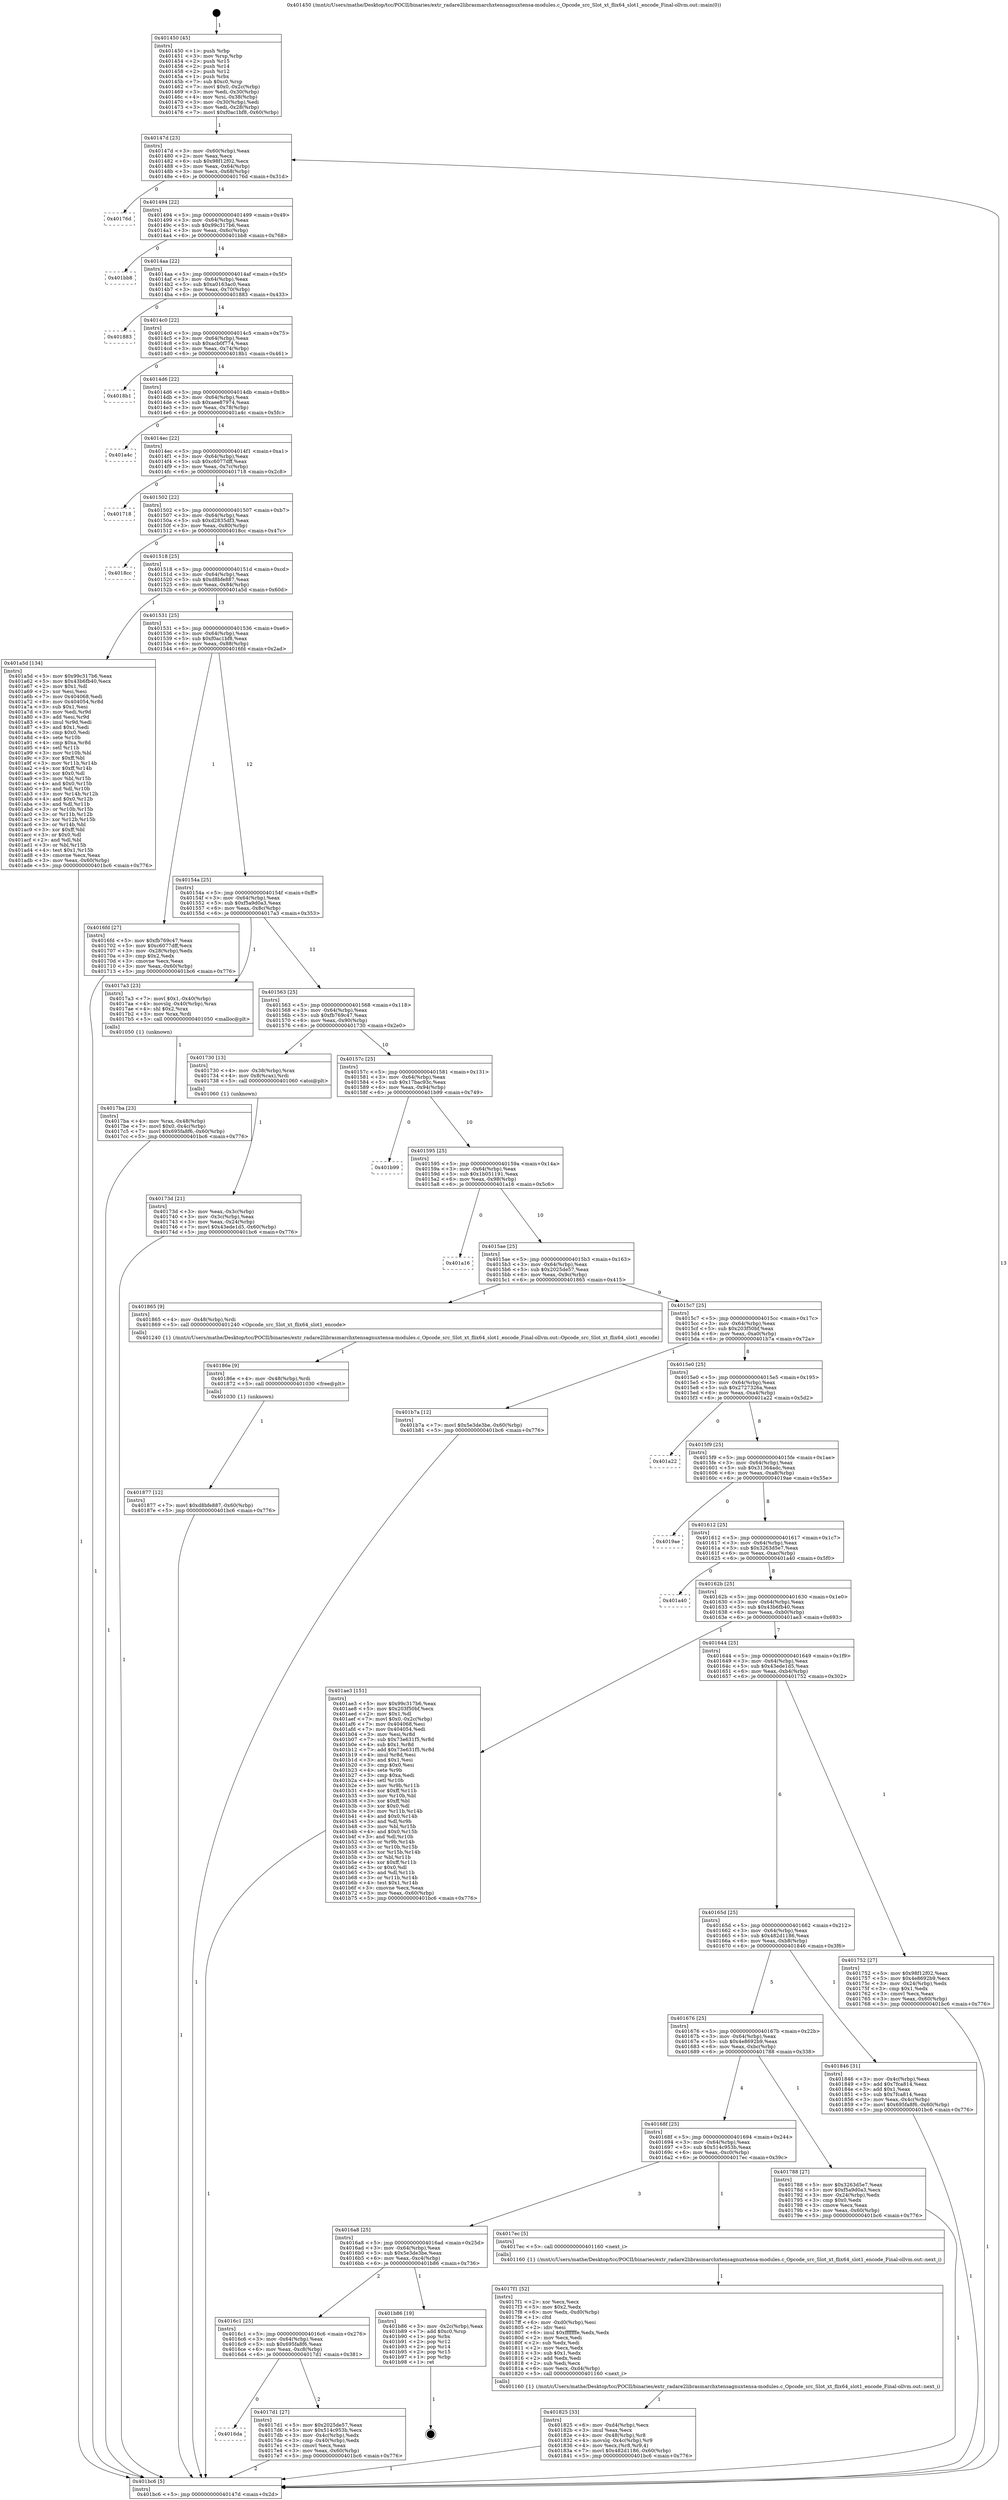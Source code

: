 digraph "0x401450" {
  label = "0x401450 (/mnt/c/Users/mathe/Desktop/tcc/POCII/binaries/extr_radare2librasmarchxtensagnuxtensa-modules.c_Opcode_src_Slot_xt_flix64_slot1_encode_Final-ollvm.out::main(0))"
  labelloc = "t"
  node[shape=record]

  Entry [label="",width=0.3,height=0.3,shape=circle,fillcolor=black,style=filled]
  "0x40147d" [label="{
     0x40147d [23]\l
     | [instrs]\l
     &nbsp;&nbsp;0x40147d \<+3\>: mov -0x60(%rbp),%eax\l
     &nbsp;&nbsp;0x401480 \<+2\>: mov %eax,%ecx\l
     &nbsp;&nbsp;0x401482 \<+6\>: sub $0x98f12f02,%ecx\l
     &nbsp;&nbsp;0x401488 \<+3\>: mov %eax,-0x64(%rbp)\l
     &nbsp;&nbsp;0x40148b \<+3\>: mov %ecx,-0x68(%rbp)\l
     &nbsp;&nbsp;0x40148e \<+6\>: je 000000000040176d \<main+0x31d\>\l
  }"]
  "0x40176d" [label="{
     0x40176d\l
  }", style=dashed]
  "0x401494" [label="{
     0x401494 [22]\l
     | [instrs]\l
     &nbsp;&nbsp;0x401494 \<+5\>: jmp 0000000000401499 \<main+0x49\>\l
     &nbsp;&nbsp;0x401499 \<+3\>: mov -0x64(%rbp),%eax\l
     &nbsp;&nbsp;0x40149c \<+5\>: sub $0x99c317b6,%eax\l
     &nbsp;&nbsp;0x4014a1 \<+3\>: mov %eax,-0x6c(%rbp)\l
     &nbsp;&nbsp;0x4014a4 \<+6\>: je 0000000000401bb8 \<main+0x768\>\l
  }"]
  Exit [label="",width=0.3,height=0.3,shape=circle,fillcolor=black,style=filled,peripheries=2]
  "0x401bb8" [label="{
     0x401bb8\l
  }", style=dashed]
  "0x4014aa" [label="{
     0x4014aa [22]\l
     | [instrs]\l
     &nbsp;&nbsp;0x4014aa \<+5\>: jmp 00000000004014af \<main+0x5f\>\l
     &nbsp;&nbsp;0x4014af \<+3\>: mov -0x64(%rbp),%eax\l
     &nbsp;&nbsp;0x4014b2 \<+5\>: sub $0xa0163ac0,%eax\l
     &nbsp;&nbsp;0x4014b7 \<+3\>: mov %eax,-0x70(%rbp)\l
     &nbsp;&nbsp;0x4014ba \<+6\>: je 0000000000401883 \<main+0x433\>\l
  }"]
  "0x401877" [label="{
     0x401877 [12]\l
     | [instrs]\l
     &nbsp;&nbsp;0x401877 \<+7\>: movl $0xd8bfe887,-0x60(%rbp)\l
     &nbsp;&nbsp;0x40187e \<+5\>: jmp 0000000000401bc6 \<main+0x776\>\l
  }"]
  "0x401883" [label="{
     0x401883\l
  }", style=dashed]
  "0x4014c0" [label="{
     0x4014c0 [22]\l
     | [instrs]\l
     &nbsp;&nbsp;0x4014c0 \<+5\>: jmp 00000000004014c5 \<main+0x75\>\l
     &nbsp;&nbsp;0x4014c5 \<+3\>: mov -0x64(%rbp),%eax\l
     &nbsp;&nbsp;0x4014c8 \<+5\>: sub $0xacb0f774,%eax\l
     &nbsp;&nbsp;0x4014cd \<+3\>: mov %eax,-0x74(%rbp)\l
     &nbsp;&nbsp;0x4014d0 \<+6\>: je 00000000004018b1 \<main+0x461\>\l
  }"]
  "0x40186e" [label="{
     0x40186e [9]\l
     | [instrs]\l
     &nbsp;&nbsp;0x40186e \<+4\>: mov -0x48(%rbp),%rdi\l
     &nbsp;&nbsp;0x401872 \<+5\>: call 0000000000401030 \<free@plt\>\l
     | [calls]\l
     &nbsp;&nbsp;0x401030 \{1\} (unknown)\l
  }"]
  "0x4018b1" [label="{
     0x4018b1\l
  }", style=dashed]
  "0x4014d6" [label="{
     0x4014d6 [22]\l
     | [instrs]\l
     &nbsp;&nbsp;0x4014d6 \<+5\>: jmp 00000000004014db \<main+0x8b\>\l
     &nbsp;&nbsp;0x4014db \<+3\>: mov -0x64(%rbp),%eax\l
     &nbsp;&nbsp;0x4014de \<+5\>: sub $0xaee87974,%eax\l
     &nbsp;&nbsp;0x4014e3 \<+3\>: mov %eax,-0x78(%rbp)\l
     &nbsp;&nbsp;0x4014e6 \<+6\>: je 0000000000401a4c \<main+0x5fc\>\l
  }"]
  "0x401825" [label="{
     0x401825 [33]\l
     | [instrs]\l
     &nbsp;&nbsp;0x401825 \<+6\>: mov -0xd4(%rbp),%ecx\l
     &nbsp;&nbsp;0x40182b \<+3\>: imul %eax,%ecx\l
     &nbsp;&nbsp;0x40182e \<+4\>: mov -0x48(%rbp),%r8\l
     &nbsp;&nbsp;0x401832 \<+4\>: movslq -0x4c(%rbp),%r9\l
     &nbsp;&nbsp;0x401836 \<+4\>: mov %ecx,(%r8,%r9,4)\l
     &nbsp;&nbsp;0x40183a \<+7\>: movl $0x482d1186,-0x60(%rbp)\l
     &nbsp;&nbsp;0x401841 \<+5\>: jmp 0000000000401bc6 \<main+0x776\>\l
  }"]
  "0x401a4c" [label="{
     0x401a4c\l
  }", style=dashed]
  "0x4014ec" [label="{
     0x4014ec [22]\l
     | [instrs]\l
     &nbsp;&nbsp;0x4014ec \<+5\>: jmp 00000000004014f1 \<main+0xa1\>\l
     &nbsp;&nbsp;0x4014f1 \<+3\>: mov -0x64(%rbp),%eax\l
     &nbsp;&nbsp;0x4014f4 \<+5\>: sub $0xc6077dff,%eax\l
     &nbsp;&nbsp;0x4014f9 \<+3\>: mov %eax,-0x7c(%rbp)\l
     &nbsp;&nbsp;0x4014fc \<+6\>: je 0000000000401718 \<main+0x2c8\>\l
  }"]
  "0x4017f1" [label="{
     0x4017f1 [52]\l
     | [instrs]\l
     &nbsp;&nbsp;0x4017f1 \<+2\>: xor %ecx,%ecx\l
     &nbsp;&nbsp;0x4017f3 \<+5\>: mov $0x2,%edx\l
     &nbsp;&nbsp;0x4017f8 \<+6\>: mov %edx,-0xd0(%rbp)\l
     &nbsp;&nbsp;0x4017fe \<+1\>: cltd\l
     &nbsp;&nbsp;0x4017ff \<+6\>: mov -0xd0(%rbp),%esi\l
     &nbsp;&nbsp;0x401805 \<+2\>: idiv %esi\l
     &nbsp;&nbsp;0x401807 \<+6\>: imul $0xfffffffe,%edx,%edx\l
     &nbsp;&nbsp;0x40180d \<+2\>: mov %ecx,%edi\l
     &nbsp;&nbsp;0x40180f \<+2\>: sub %edx,%edi\l
     &nbsp;&nbsp;0x401811 \<+2\>: mov %ecx,%edx\l
     &nbsp;&nbsp;0x401813 \<+3\>: sub $0x1,%edx\l
     &nbsp;&nbsp;0x401816 \<+2\>: add %edx,%edi\l
     &nbsp;&nbsp;0x401818 \<+2\>: sub %edi,%ecx\l
     &nbsp;&nbsp;0x40181a \<+6\>: mov %ecx,-0xd4(%rbp)\l
     &nbsp;&nbsp;0x401820 \<+5\>: call 0000000000401160 \<next_i\>\l
     | [calls]\l
     &nbsp;&nbsp;0x401160 \{1\} (/mnt/c/Users/mathe/Desktop/tcc/POCII/binaries/extr_radare2librasmarchxtensagnuxtensa-modules.c_Opcode_src_Slot_xt_flix64_slot1_encode_Final-ollvm.out::next_i)\l
  }"]
  "0x401718" [label="{
     0x401718\l
  }", style=dashed]
  "0x401502" [label="{
     0x401502 [22]\l
     | [instrs]\l
     &nbsp;&nbsp;0x401502 \<+5\>: jmp 0000000000401507 \<main+0xb7\>\l
     &nbsp;&nbsp;0x401507 \<+3\>: mov -0x64(%rbp),%eax\l
     &nbsp;&nbsp;0x40150a \<+5\>: sub $0xd2835df3,%eax\l
     &nbsp;&nbsp;0x40150f \<+3\>: mov %eax,-0x80(%rbp)\l
     &nbsp;&nbsp;0x401512 \<+6\>: je 00000000004018cc \<main+0x47c\>\l
  }"]
  "0x4016da" [label="{
     0x4016da\l
  }", style=dashed]
  "0x4018cc" [label="{
     0x4018cc\l
  }", style=dashed]
  "0x401518" [label="{
     0x401518 [25]\l
     | [instrs]\l
     &nbsp;&nbsp;0x401518 \<+5\>: jmp 000000000040151d \<main+0xcd\>\l
     &nbsp;&nbsp;0x40151d \<+3\>: mov -0x64(%rbp),%eax\l
     &nbsp;&nbsp;0x401520 \<+5\>: sub $0xd8bfe887,%eax\l
     &nbsp;&nbsp;0x401525 \<+6\>: mov %eax,-0x84(%rbp)\l
     &nbsp;&nbsp;0x40152b \<+6\>: je 0000000000401a5d \<main+0x60d\>\l
  }"]
  "0x4017d1" [label="{
     0x4017d1 [27]\l
     | [instrs]\l
     &nbsp;&nbsp;0x4017d1 \<+5\>: mov $0x2025de57,%eax\l
     &nbsp;&nbsp;0x4017d6 \<+5\>: mov $0x514c953b,%ecx\l
     &nbsp;&nbsp;0x4017db \<+3\>: mov -0x4c(%rbp),%edx\l
     &nbsp;&nbsp;0x4017de \<+3\>: cmp -0x40(%rbp),%edx\l
     &nbsp;&nbsp;0x4017e1 \<+3\>: cmovl %ecx,%eax\l
     &nbsp;&nbsp;0x4017e4 \<+3\>: mov %eax,-0x60(%rbp)\l
     &nbsp;&nbsp;0x4017e7 \<+5\>: jmp 0000000000401bc6 \<main+0x776\>\l
  }"]
  "0x401a5d" [label="{
     0x401a5d [134]\l
     | [instrs]\l
     &nbsp;&nbsp;0x401a5d \<+5\>: mov $0x99c317b6,%eax\l
     &nbsp;&nbsp;0x401a62 \<+5\>: mov $0x43b6fb40,%ecx\l
     &nbsp;&nbsp;0x401a67 \<+2\>: mov $0x1,%dl\l
     &nbsp;&nbsp;0x401a69 \<+2\>: xor %esi,%esi\l
     &nbsp;&nbsp;0x401a6b \<+7\>: mov 0x404068,%edi\l
     &nbsp;&nbsp;0x401a72 \<+8\>: mov 0x404054,%r8d\l
     &nbsp;&nbsp;0x401a7a \<+3\>: sub $0x1,%esi\l
     &nbsp;&nbsp;0x401a7d \<+3\>: mov %edi,%r9d\l
     &nbsp;&nbsp;0x401a80 \<+3\>: add %esi,%r9d\l
     &nbsp;&nbsp;0x401a83 \<+4\>: imul %r9d,%edi\l
     &nbsp;&nbsp;0x401a87 \<+3\>: and $0x1,%edi\l
     &nbsp;&nbsp;0x401a8a \<+3\>: cmp $0x0,%edi\l
     &nbsp;&nbsp;0x401a8d \<+4\>: sete %r10b\l
     &nbsp;&nbsp;0x401a91 \<+4\>: cmp $0xa,%r8d\l
     &nbsp;&nbsp;0x401a95 \<+4\>: setl %r11b\l
     &nbsp;&nbsp;0x401a99 \<+3\>: mov %r10b,%bl\l
     &nbsp;&nbsp;0x401a9c \<+3\>: xor $0xff,%bl\l
     &nbsp;&nbsp;0x401a9f \<+3\>: mov %r11b,%r14b\l
     &nbsp;&nbsp;0x401aa2 \<+4\>: xor $0xff,%r14b\l
     &nbsp;&nbsp;0x401aa6 \<+3\>: xor $0x0,%dl\l
     &nbsp;&nbsp;0x401aa9 \<+3\>: mov %bl,%r15b\l
     &nbsp;&nbsp;0x401aac \<+4\>: and $0x0,%r15b\l
     &nbsp;&nbsp;0x401ab0 \<+3\>: and %dl,%r10b\l
     &nbsp;&nbsp;0x401ab3 \<+3\>: mov %r14b,%r12b\l
     &nbsp;&nbsp;0x401ab6 \<+4\>: and $0x0,%r12b\l
     &nbsp;&nbsp;0x401aba \<+3\>: and %dl,%r11b\l
     &nbsp;&nbsp;0x401abd \<+3\>: or %r10b,%r15b\l
     &nbsp;&nbsp;0x401ac0 \<+3\>: or %r11b,%r12b\l
     &nbsp;&nbsp;0x401ac3 \<+3\>: xor %r12b,%r15b\l
     &nbsp;&nbsp;0x401ac6 \<+3\>: or %r14b,%bl\l
     &nbsp;&nbsp;0x401ac9 \<+3\>: xor $0xff,%bl\l
     &nbsp;&nbsp;0x401acc \<+3\>: or $0x0,%dl\l
     &nbsp;&nbsp;0x401acf \<+2\>: and %dl,%bl\l
     &nbsp;&nbsp;0x401ad1 \<+3\>: or %bl,%r15b\l
     &nbsp;&nbsp;0x401ad4 \<+4\>: test $0x1,%r15b\l
     &nbsp;&nbsp;0x401ad8 \<+3\>: cmovne %ecx,%eax\l
     &nbsp;&nbsp;0x401adb \<+3\>: mov %eax,-0x60(%rbp)\l
     &nbsp;&nbsp;0x401ade \<+5\>: jmp 0000000000401bc6 \<main+0x776\>\l
  }"]
  "0x401531" [label="{
     0x401531 [25]\l
     | [instrs]\l
     &nbsp;&nbsp;0x401531 \<+5\>: jmp 0000000000401536 \<main+0xe6\>\l
     &nbsp;&nbsp;0x401536 \<+3\>: mov -0x64(%rbp),%eax\l
     &nbsp;&nbsp;0x401539 \<+5\>: sub $0xf0ac1bf8,%eax\l
     &nbsp;&nbsp;0x40153e \<+6\>: mov %eax,-0x88(%rbp)\l
     &nbsp;&nbsp;0x401544 \<+6\>: je 00000000004016fd \<main+0x2ad\>\l
  }"]
  "0x4016c1" [label="{
     0x4016c1 [25]\l
     | [instrs]\l
     &nbsp;&nbsp;0x4016c1 \<+5\>: jmp 00000000004016c6 \<main+0x276\>\l
     &nbsp;&nbsp;0x4016c6 \<+3\>: mov -0x64(%rbp),%eax\l
     &nbsp;&nbsp;0x4016c9 \<+5\>: sub $0x695fa8f6,%eax\l
     &nbsp;&nbsp;0x4016ce \<+6\>: mov %eax,-0xc8(%rbp)\l
     &nbsp;&nbsp;0x4016d4 \<+6\>: je 00000000004017d1 \<main+0x381\>\l
  }"]
  "0x4016fd" [label="{
     0x4016fd [27]\l
     | [instrs]\l
     &nbsp;&nbsp;0x4016fd \<+5\>: mov $0xfb769c47,%eax\l
     &nbsp;&nbsp;0x401702 \<+5\>: mov $0xc6077dff,%ecx\l
     &nbsp;&nbsp;0x401707 \<+3\>: mov -0x28(%rbp),%edx\l
     &nbsp;&nbsp;0x40170a \<+3\>: cmp $0x2,%edx\l
     &nbsp;&nbsp;0x40170d \<+3\>: cmovne %ecx,%eax\l
     &nbsp;&nbsp;0x401710 \<+3\>: mov %eax,-0x60(%rbp)\l
     &nbsp;&nbsp;0x401713 \<+5\>: jmp 0000000000401bc6 \<main+0x776\>\l
  }"]
  "0x40154a" [label="{
     0x40154a [25]\l
     | [instrs]\l
     &nbsp;&nbsp;0x40154a \<+5\>: jmp 000000000040154f \<main+0xff\>\l
     &nbsp;&nbsp;0x40154f \<+3\>: mov -0x64(%rbp),%eax\l
     &nbsp;&nbsp;0x401552 \<+5\>: sub $0xf5a9d0a3,%eax\l
     &nbsp;&nbsp;0x401557 \<+6\>: mov %eax,-0x8c(%rbp)\l
     &nbsp;&nbsp;0x40155d \<+6\>: je 00000000004017a3 \<main+0x353\>\l
  }"]
  "0x401bc6" [label="{
     0x401bc6 [5]\l
     | [instrs]\l
     &nbsp;&nbsp;0x401bc6 \<+5\>: jmp 000000000040147d \<main+0x2d\>\l
  }"]
  "0x401450" [label="{
     0x401450 [45]\l
     | [instrs]\l
     &nbsp;&nbsp;0x401450 \<+1\>: push %rbp\l
     &nbsp;&nbsp;0x401451 \<+3\>: mov %rsp,%rbp\l
     &nbsp;&nbsp;0x401454 \<+2\>: push %r15\l
     &nbsp;&nbsp;0x401456 \<+2\>: push %r14\l
     &nbsp;&nbsp;0x401458 \<+2\>: push %r12\l
     &nbsp;&nbsp;0x40145a \<+1\>: push %rbx\l
     &nbsp;&nbsp;0x40145b \<+7\>: sub $0xc0,%rsp\l
     &nbsp;&nbsp;0x401462 \<+7\>: movl $0x0,-0x2c(%rbp)\l
     &nbsp;&nbsp;0x401469 \<+3\>: mov %edi,-0x30(%rbp)\l
     &nbsp;&nbsp;0x40146c \<+4\>: mov %rsi,-0x38(%rbp)\l
     &nbsp;&nbsp;0x401470 \<+3\>: mov -0x30(%rbp),%edi\l
     &nbsp;&nbsp;0x401473 \<+3\>: mov %edi,-0x28(%rbp)\l
     &nbsp;&nbsp;0x401476 \<+7\>: movl $0xf0ac1bf8,-0x60(%rbp)\l
  }"]
  "0x401b86" [label="{
     0x401b86 [19]\l
     | [instrs]\l
     &nbsp;&nbsp;0x401b86 \<+3\>: mov -0x2c(%rbp),%eax\l
     &nbsp;&nbsp;0x401b89 \<+7\>: add $0xc0,%rsp\l
     &nbsp;&nbsp;0x401b90 \<+1\>: pop %rbx\l
     &nbsp;&nbsp;0x401b91 \<+2\>: pop %r12\l
     &nbsp;&nbsp;0x401b93 \<+2\>: pop %r14\l
     &nbsp;&nbsp;0x401b95 \<+2\>: pop %r15\l
     &nbsp;&nbsp;0x401b97 \<+1\>: pop %rbp\l
     &nbsp;&nbsp;0x401b98 \<+1\>: ret\l
  }"]
  "0x4017a3" [label="{
     0x4017a3 [23]\l
     | [instrs]\l
     &nbsp;&nbsp;0x4017a3 \<+7\>: movl $0x1,-0x40(%rbp)\l
     &nbsp;&nbsp;0x4017aa \<+4\>: movslq -0x40(%rbp),%rax\l
     &nbsp;&nbsp;0x4017ae \<+4\>: shl $0x2,%rax\l
     &nbsp;&nbsp;0x4017b2 \<+3\>: mov %rax,%rdi\l
     &nbsp;&nbsp;0x4017b5 \<+5\>: call 0000000000401050 \<malloc@plt\>\l
     | [calls]\l
     &nbsp;&nbsp;0x401050 \{1\} (unknown)\l
  }"]
  "0x401563" [label="{
     0x401563 [25]\l
     | [instrs]\l
     &nbsp;&nbsp;0x401563 \<+5\>: jmp 0000000000401568 \<main+0x118\>\l
     &nbsp;&nbsp;0x401568 \<+3\>: mov -0x64(%rbp),%eax\l
     &nbsp;&nbsp;0x40156b \<+5\>: sub $0xfb769c47,%eax\l
     &nbsp;&nbsp;0x401570 \<+6\>: mov %eax,-0x90(%rbp)\l
     &nbsp;&nbsp;0x401576 \<+6\>: je 0000000000401730 \<main+0x2e0\>\l
  }"]
  "0x4016a8" [label="{
     0x4016a8 [25]\l
     | [instrs]\l
     &nbsp;&nbsp;0x4016a8 \<+5\>: jmp 00000000004016ad \<main+0x25d\>\l
     &nbsp;&nbsp;0x4016ad \<+3\>: mov -0x64(%rbp),%eax\l
     &nbsp;&nbsp;0x4016b0 \<+5\>: sub $0x5e3de3be,%eax\l
     &nbsp;&nbsp;0x4016b5 \<+6\>: mov %eax,-0xc4(%rbp)\l
     &nbsp;&nbsp;0x4016bb \<+6\>: je 0000000000401b86 \<main+0x736\>\l
  }"]
  "0x401730" [label="{
     0x401730 [13]\l
     | [instrs]\l
     &nbsp;&nbsp;0x401730 \<+4\>: mov -0x38(%rbp),%rax\l
     &nbsp;&nbsp;0x401734 \<+4\>: mov 0x8(%rax),%rdi\l
     &nbsp;&nbsp;0x401738 \<+5\>: call 0000000000401060 \<atoi@plt\>\l
     | [calls]\l
     &nbsp;&nbsp;0x401060 \{1\} (unknown)\l
  }"]
  "0x40157c" [label="{
     0x40157c [25]\l
     | [instrs]\l
     &nbsp;&nbsp;0x40157c \<+5\>: jmp 0000000000401581 \<main+0x131\>\l
     &nbsp;&nbsp;0x401581 \<+3\>: mov -0x64(%rbp),%eax\l
     &nbsp;&nbsp;0x401584 \<+5\>: sub $0x17bac93c,%eax\l
     &nbsp;&nbsp;0x401589 \<+6\>: mov %eax,-0x94(%rbp)\l
     &nbsp;&nbsp;0x40158f \<+6\>: je 0000000000401b99 \<main+0x749\>\l
  }"]
  "0x40173d" [label="{
     0x40173d [21]\l
     | [instrs]\l
     &nbsp;&nbsp;0x40173d \<+3\>: mov %eax,-0x3c(%rbp)\l
     &nbsp;&nbsp;0x401740 \<+3\>: mov -0x3c(%rbp),%eax\l
     &nbsp;&nbsp;0x401743 \<+3\>: mov %eax,-0x24(%rbp)\l
     &nbsp;&nbsp;0x401746 \<+7\>: movl $0x43ede1d5,-0x60(%rbp)\l
     &nbsp;&nbsp;0x40174d \<+5\>: jmp 0000000000401bc6 \<main+0x776\>\l
  }"]
  "0x4017ec" [label="{
     0x4017ec [5]\l
     | [instrs]\l
     &nbsp;&nbsp;0x4017ec \<+5\>: call 0000000000401160 \<next_i\>\l
     | [calls]\l
     &nbsp;&nbsp;0x401160 \{1\} (/mnt/c/Users/mathe/Desktop/tcc/POCII/binaries/extr_radare2librasmarchxtensagnuxtensa-modules.c_Opcode_src_Slot_xt_flix64_slot1_encode_Final-ollvm.out::next_i)\l
  }"]
  "0x401b99" [label="{
     0x401b99\l
  }", style=dashed]
  "0x401595" [label="{
     0x401595 [25]\l
     | [instrs]\l
     &nbsp;&nbsp;0x401595 \<+5\>: jmp 000000000040159a \<main+0x14a\>\l
     &nbsp;&nbsp;0x40159a \<+3\>: mov -0x64(%rbp),%eax\l
     &nbsp;&nbsp;0x40159d \<+5\>: sub $0x1b051191,%eax\l
     &nbsp;&nbsp;0x4015a2 \<+6\>: mov %eax,-0x98(%rbp)\l
     &nbsp;&nbsp;0x4015a8 \<+6\>: je 0000000000401a16 \<main+0x5c6\>\l
  }"]
  "0x4017ba" [label="{
     0x4017ba [23]\l
     | [instrs]\l
     &nbsp;&nbsp;0x4017ba \<+4\>: mov %rax,-0x48(%rbp)\l
     &nbsp;&nbsp;0x4017be \<+7\>: movl $0x0,-0x4c(%rbp)\l
     &nbsp;&nbsp;0x4017c5 \<+7\>: movl $0x695fa8f6,-0x60(%rbp)\l
     &nbsp;&nbsp;0x4017cc \<+5\>: jmp 0000000000401bc6 \<main+0x776\>\l
  }"]
  "0x401a16" [label="{
     0x401a16\l
  }", style=dashed]
  "0x4015ae" [label="{
     0x4015ae [25]\l
     | [instrs]\l
     &nbsp;&nbsp;0x4015ae \<+5\>: jmp 00000000004015b3 \<main+0x163\>\l
     &nbsp;&nbsp;0x4015b3 \<+3\>: mov -0x64(%rbp),%eax\l
     &nbsp;&nbsp;0x4015b6 \<+5\>: sub $0x2025de57,%eax\l
     &nbsp;&nbsp;0x4015bb \<+6\>: mov %eax,-0x9c(%rbp)\l
     &nbsp;&nbsp;0x4015c1 \<+6\>: je 0000000000401865 \<main+0x415\>\l
  }"]
  "0x40168f" [label="{
     0x40168f [25]\l
     | [instrs]\l
     &nbsp;&nbsp;0x40168f \<+5\>: jmp 0000000000401694 \<main+0x244\>\l
     &nbsp;&nbsp;0x401694 \<+3\>: mov -0x64(%rbp),%eax\l
     &nbsp;&nbsp;0x401697 \<+5\>: sub $0x514c953b,%eax\l
     &nbsp;&nbsp;0x40169c \<+6\>: mov %eax,-0xc0(%rbp)\l
     &nbsp;&nbsp;0x4016a2 \<+6\>: je 00000000004017ec \<main+0x39c\>\l
  }"]
  "0x401865" [label="{
     0x401865 [9]\l
     | [instrs]\l
     &nbsp;&nbsp;0x401865 \<+4\>: mov -0x48(%rbp),%rdi\l
     &nbsp;&nbsp;0x401869 \<+5\>: call 0000000000401240 \<Opcode_src_Slot_xt_flix64_slot1_encode\>\l
     | [calls]\l
     &nbsp;&nbsp;0x401240 \{1\} (/mnt/c/Users/mathe/Desktop/tcc/POCII/binaries/extr_radare2librasmarchxtensagnuxtensa-modules.c_Opcode_src_Slot_xt_flix64_slot1_encode_Final-ollvm.out::Opcode_src_Slot_xt_flix64_slot1_encode)\l
  }"]
  "0x4015c7" [label="{
     0x4015c7 [25]\l
     | [instrs]\l
     &nbsp;&nbsp;0x4015c7 \<+5\>: jmp 00000000004015cc \<main+0x17c\>\l
     &nbsp;&nbsp;0x4015cc \<+3\>: mov -0x64(%rbp),%eax\l
     &nbsp;&nbsp;0x4015cf \<+5\>: sub $0x203f50bf,%eax\l
     &nbsp;&nbsp;0x4015d4 \<+6\>: mov %eax,-0xa0(%rbp)\l
     &nbsp;&nbsp;0x4015da \<+6\>: je 0000000000401b7a \<main+0x72a\>\l
  }"]
  "0x401788" [label="{
     0x401788 [27]\l
     | [instrs]\l
     &nbsp;&nbsp;0x401788 \<+5\>: mov $0x3263d5e7,%eax\l
     &nbsp;&nbsp;0x40178d \<+5\>: mov $0xf5a9d0a3,%ecx\l
     &nbsp;&nbsp;0x401792 \<+3\>: mov -0x24(%rbp),%edx\l
     &nbsp;&nbsp;0x401795 \<+3\>: cmp $0x0,%edx\l
     &nbsp;&nbsp;0x401798 \<+3\>: cmove %ecx,%eax\l
     &nbsp;&nbsp;0x40179b \<+3\>: mov %eax,-0x60(%rbp)\l
     &nbsp;&nbsp;0x40179e \<+5\>: jmp 0000000000401bc6 \<main+0x776\>\l
  }"]
  "0x401b7a" [label="{
     0x401b7a [12]\l
     | [instrs]\l
     &nbsp;&nbsp;0x401b7a \<+7\>: movl $0x5e3de3be,-0x60(%rbp)\l
     &nbsp;&nbsp;0x401b81 \<+5\>: jmp 0000000000401bc6 \<main+0x776\>\l
  }"]
  "0x4015e0" [label="{
     0x4015e0 [25]\l
     | [instrs]\l
     &nbsp;&nbsp;0x4015e0 \<+5\>: jmp 00000000004015e5 \<main+0x195\>\l
     &nbsp;&nbsp;0x4015e5 \<+3\>: mov -0x64(%rbp),%eax\l
     &nbsp;&nbsp;0x4015e8 \<+5\>: sub $0x2727326a,%eax\l
     &nbsp;&nbsp;0x4015ed \<+6\>: mov %eax,-0xa4(%rbp)\l
     &nbsp;&nbsp;0x4015f3 \<+6\>: je 0000000000401a22 \<main+0x5d2\>\l
  }"]
  "0x401676" [label="{
     0x401676 [25]\l
     | [instrs]\l
     &nbsp;&nbsp;0x401676 \<+5\>: jmp 000000000040167b \<main+0x22b\>\l
     &nbsp;&nbsp;0x40167b \<+3\>: mov -0x64(%rbp),%eax\l
     &nbsp;&nbsp;0x40167e \<+5\>: sub $0x4e8692b9,%eax\l
     &nbsp;&nbsp;0x401683 \<+6\>: mov %eax,-0xbc(%rbp)\l
     &nbsp;&nbsp;0x401689 \<+6\>: je 0000000000401788 \<main+0x338\>\l
  }"]
  "0x401a22" [label="{
     0x401a22\l
  }", style=dashed]
  "0x4015f9" [label="{
     0x4015f9 [25]\l
     | [instrs]\l
     &nbsp;&nbsp;0x4015f9 \<+5\>: jmp 00000000004015fe \<main+0x1ae\>\l
     &nbsp;&nbsp;0x4015fe \<+3\>: mov -0x64(%rbp),%eax\l
     &nbsp;&nbsp;0x401601 \<+5\>: sub $0x31364adc,%eax\l
     &nbsp;&nbsp;0x401606 \<+6\>: mov %eax,-0xa8(%rbp)\l
     &nbsp;&nbsp;0x40160c \<+6\>: je 00000000004019ae \<main+0x55e\>\l
  }"]
  "0x401846" [label="{
     0x401846 [31]\l
     | [instrs]\l
     &nbsp;&nbsp;0x401846 \<+3\>: mov -0x4c(%rbp),%eax\l
     &nbsp;&nbsp;0x401849 \<+5\>: add $0x7fca814,%eax\l
     &nbsp;&nbsp;0x40184e \<+3\>: add $0x1,%eax\l
     &nbsp;&nbsp;0x401851 \<+5\>: sub $0x7fca814,%eax\l
     &nbsp;&nbsp;0x401856 \<+3\>: mov %eax,-0x4c(%rbp)\l
     &nbsp;&nbsp;0x401859 \<+7\>: movl $0x695fa8f6,-0x60(%rbp)\l
     &nbsp;&nbsp;0x401860 \<+5\>: jmp 0000000000401bc6 \<main+0x776\>\l
  }"]
  "0x4019ae" [label="{
     0x4019ae\l
  }", style=dashed]
  "0x401612" [label="{
     0x401612 [25]\l
     | [instrs]\l
     &nbsp;&nbsp;0x401612 \<+5\>: jmp 0000000000401617 \<main+0x1c7\>\l
     &nbsp;&nbsp;0x401617 \<+3\>: mov -0x64(%rbp),%eax\l
     &nbsp;&nbsp;0x40161a \<+5\>: sub $0x3263d5e7,%eax\l
     &nbsp;&nbsp;0x40161f \<+6\>: mov %eax,-0xac(%rbp)\l
     &nbsp;&nbsp;0x401625 \<+6\>: je 0000000000401a40 \<main+0x5f0\>\l
  }"]
  "0x40165d" [label="{
     0x40165d [25]\l
     | [instrs]\l
     &nbsp;&nbsp;0x40165d \<+5\>: jmp 0000000000401662 \<main+0x212\>\l
     &nbsp;&nbsp;0x401662 \<+3\>: mov -0x64(%rbp),%eax\l
     &nbsp;&nbsp;0x401665 \<+5\>: sub $0x482d1186,%eax\l
     &nbsp;&nbsp;0x40166a \<+6\>: mov %eax,-0xb8(%rbp)\l
     &nbsp;&nbsp;0x401670 \<+6\>: je 0000000000401846 \<main+0x3f6\>\l
  }"]
  "0x401a40" [label="{
     0x401a40\l
  }", style=dashed]
  "0x40162b" [label="{
     0x40162b [25]\l
     | [instrs]\l
     &nbsp;&nbsp;0x40162b \<+5\>: jmp 0000000000401630 \<main+0x1e0\>\l
     &nbsp;&nbsp;0x401630 \<+3\>: mov -0x64(%rbp),%eax\l
     &nbsp;&nbsp;0x401633 \<+5\>: sub $0x43b6fb40,%eax\l
     &nbsp;&nbsp;0x401638 \<+6\>: mov %eax,-0xb0(%rbp)\l
     &nbsp;&nbsp;0x40163e \<+6\>: je 0000000000401ae3 \<main+0x693\>\l
  }"]
  "0x401752" [label="{
     0x401752 [27]\l
     | [instrs]\l
     &nbsp;&nbsp;0x401752 \<+5\>: mov $0x98f12f02,%eax\l
     &nbsp;&nbsp;0x401757 \<+5\>: mov $0x4e8692b9,%ecx\l
     &nbsp;&nbsp;0x40175c \<+3\>: mov -0x24(%rbp),%edx\l
     &nbsp;&nbsp;0x40175f \<+3\>: cmp $0x1,%edx\l
     &nbsp;&nbsp;0x401762 \<+3\>: cmovl %ecx,%eax\l
     &nbsp;&nbsp;0x401765 \<+3\>: mov %eax,-0x60(%rbp)\l
     &nbsp;&nbsp;0x401768 \<+5\>: jmp 0000000000401bc6 \<main+0x776\>\l
  }"]
  "0x401ae3" [label="{
     0x401ae3 [151]\l
     | [instrs]\l
     &nbsp;&nbsp;0x401ae3 \<+5\>: mov $0x99c317b6,%eax\l
     &nbsp;&nbsp;0x401ae8 \<+5\>: mov $0x203f50bf,%ecx\l
     &nbsp;&nbsp;0x401aed \<+2\>: mov $0x1,%dl\l
     &nbsp;&nbsp;0x401aef \<+7\>: movl $0x0,-0x2c(%rbp)\l
     &nbsp;&nbsp;0x401af6 \<+7\>: mov 0x404068,%esi\l
     &nbsp;&nbsp;0x401afd \<+7\>: mov 0x404054,%edi\l
     &nbsp;&nbsp;0x401b04 \<+3\>: mov %esi,%r8d\l
     &nbsp;&nbsp;0x401b07 \<+7\>: sub $0x73e631f5,%r8d\l
     &nbsp;&nbsp;0x401b0e \<+4\>: sub $0x1,%r8d\l
     &nbsp;&nbsp;0x401b12 \<+7\>: add $0x73e631f5,%r8d\l
     &nbsp;&nbsp;0x401b19 \<+4\>: imul %r8d,%esi\l
     &nbsp;&nbsp;0x401b1d \<+3\>: and $0x1,%esi\l
     &nbsp;&nbsp;0x401b20 \<+3\>: cmp $0x0,%esi\l
     &nbsp;&nbsp;0x401b23 \<+4\>: sete %r9b\l
     &nbsp;&nbsp;0x401b27 \<+3\>: cmp $0xa,%edi\l
     &nbsp;&nbsp;0x401b2a \<+4\>: setl %r10b\l
     &nbsp;&nbsp;0x401b2e \<+3\>: mov %r9b,%r11b\l
     &nbsp;&nbsp;0x401b31 \<+4\>: xor $0xff,%r11b\l
     &nbsp;&nbsp;0x401b35 \<+3\>: mov %r10b,%bl\l
     &nbsp;&nbsp;0x401b38 \<+3\>: xor $0xff,%bl\l
     &nbsp;&nbsp;0x401b3b \<+3\>: xor $0x0,%dl\l
     &nbsp;&nbsp;0x401b3e \<+3\>: mov %r11b,%r14b\l
     &nbsp;&nbsp;0x401b41 \<+4\>: and $0x0,%r14b\l
     &nbsp;&nbsp;0x401b45 \<+3\>: and %dl,%r9b\l
     &nbsp;&nbsp;0x401b48 \<+3\>: mov %bl,%r15b\l
     &nbsp;&nbsp;0x401b4b \<+4\>: and $0x0,%r15b\l
     &nbsp;&nbsp;0x401b4f \<+3\>: and %dl,%r10b\l
     &nbsp;&nbsp;0x401b52 \<+3\>: or %r9b,%r14b\l
     &nbsp;&nbsp;0x401b55 \<+3\>: or %r10b,%r15b\l
     &nbsp;&nbsp;0x401b58 \<+3\>: xor %r15b,%r14b\l
     &nbsp;&nbsp;0x401b5b \<+3\>: or %bl,%r11b\l
     &nbsp;&nbsp;0x401b5e \<+4\>: xor $0xff,%r11b\l
     &nbsp;&nbsp;0x401b62 \<+3\>: or $0x0,%dl\l
     &nbsp;&nbsp;0x401b65 \<+3\>: and %dl,%r11b\l
     &nbsp;&nbsp;0x401b68 \<+3\>: or %r11b,%r14b\l
     &nbsp;&nbsp;0x401b6b \<+4\>: test $0x1,%r14b\l
     &nbsp;&nbsp;0x401b6f \<+3\>: cmovne %ecx,%eax\l
     &nbsp;&nbsp;0x401b72 \<+3\>: mov %eax,-0x60(%rbp)\l
     &nbsp;&nbsp;0x401b75 \<+5\>: jmp 0000000000401bc6 \<main+0x776\>\l
  }"]
  "0x401644" [label="{
     0x401644 [25]\l
     | [instrs]\l
     &nbsp;&nbsp;0x401644 \<+5\>: jmp 0000000000401649 \<main+0x1f9\>\l
     &nbsp;&nbsp;0x401649 \<+3\>: mov -0x64(%rbp),%eax\l
     &nbsp;&nbsp;0x40164c \<+5\>: sub $0x43ede1d5,%eax\l
     &nbsp;&nbsp;0x401651 \<+6\>: mov %eax,-0xb4(%rbp)\l
     &nbsp;&nbsp;0x401657 \<+6\>: je 0000000000401752 \<main+0x302\>\l
  }"]
  Entry -> "0x401450" [label=" 1"]
  "0x40147d" -> "0x40176d" [label=" 0"]
  "0x40147d" -> "0x401494" [label=" 14"]
  "0x401b86" -> Exit [label=" 1"]
  "0x401494" -> "0x401bb8" [label=" 0"]
  "0x401494" -> "0x4014aa" [label=" 14"]
  "0x401b7a" -> "0x401bc6" [label=" 1"]
  "0x4014aa" -> "0x401883" [label=" 0"]
  "0x4014aa" -> "0x4014c0" [label=" 14"]
  "0x401ae3" -> "0x401bc6" [label=" 1"]
  "0x4014c0" -> "0x4018b1" [label=" 0"]
  "0x4014c0" -> "0x4014d6" [label=" 14"]
  "0x401a5d" -> "0x401bc6" [label=" 1"]
  "0x4014d6" -> "0x401a4c" [label=" 0"]
  "0x4014d6" -> "0x4014ec" [label=" 14"]
  "0x401877" -> "0x401bc6" [label=" 1"]
  "0x4014ec" -> "0x401718" [label=" 0"]
  "0x4014ec" -> "0x401502" [label=" 14"]
  "0x40186e" -> "0x401877" [label=" 1"]
  "0x401502" -> "0x4018cc" [label=" 0"]
  "0x401502" -> "0x401518" [label=" 14"]
  "0x401865" -> "0x40186e" [label=" 1"]
  "0x401518" -> "0x401a5d" [label=" 1"]
  "0x401518" -> "0x401531" [label=" 13"]
  "0x401846" -> "0x401bc6" [label=" 1"]
  "0x401531" -> "0x4016fd" [label=" 1"]
  "0x401531" -> "0x40154a" [label=" 12"]
  "0x4016fd" -> "0x401bc6" [label=" 1"]
  "0x401450" -> "0x40147d" [label=" 1"]
  "0x401bc6" -> "0x40147d" [label=" 13"]
  "0x4017f1" -> "0x401825" [label=" 1"]
  "0x40154a" -> "0x4017a3" [label=" 1"]
  "0x40154a" -> "0x401563" [label=" 11"]
  "0x4017ec" -> "0x4017f1" [label=" 1"]
  "0x401563" -> "0x401730" [label=" 1"]
  "0x401563" -> "0x40157c" [label=" 10"]
  "0x401730" -> "0x40173d" [label=" 1"]
  "0x40173d" -> "0x401bc6" [label=" 1"]
  "0x4016c1" -> "0x4016da" [label=" 0"]
  "0x40157c" -> "0x401b99" [label=" 0"]
  "0x40157c" -> "0x401595" [label=" 10"]
  "0x4016c1" -> "0x4017d1" [label=" 2"]
  "0x401595" -> "0x401a16" [label=" 0"]
  "0x401595" -> "0x4015ae" [label=" 10"]
  "0x4016a8" -> "0x4016c1" [label=" 2"]
  "0x4015ae" -> "0x401865" [label=" 1"]
  "0x4015ae" -> "0x4015c7" [label=" 9"]
  "0x4016a8" -> "0x401b86" [label=" 1"]
  "0x4015c7" -> "0x401b7a" [label=" 1"]
  "0x4015c7" -> "0x4015e0" [label=" 8"]
  "0x4017d1" -> "0x401bc6" [label=" 2"]
  "0x4015e0" -> "0x401a22" [label=" 0"]
  "0x4015e0" -> "0x4015f9" [label=" 8"]
  "0x40168f" -> "0x4017ec" [label=" 1"]
  "0x4015f9" -> "0x4019ae" [label=" 0"]
  "0x4015f9" -> "0x401612" [label=" 8"]
  "0x401825" -> "0x401bc6" [label=" 1"]
  "0x401612" -> "0x401a40" [label=" 0"]
  "0x401612" -> "0x40162b" [label=" 8"]
  "0x4017a3" -> "0x4017ba" [label=" 1"]
  "0x40162b" -> "0x401ae3" [label=" 1"]
  "0x40162b" -> "0x401644" [label=" 7"]
  "0x401788" -> "0x401bc6" [label=" 1"]
  "0x401644" -> "0x401752" [label=" 1"]
  "0x401644" -> "0x40165d" [label=" 6"]
  "0x401752" -> "0x401bc6" [label=" 1"]
  "0x4017ba" -> "0x401bc6" [label=" 1"]
  "0x40165d" -> "0x401846" [label=" 1"]
  "0x40165d" -> "0x401676" [label=" 5"]
  "0x40168f" -> "0x4016a8" [label=" 3"]
  "0x401676" -> "0x401788" [label=" 1"]
  "0x401676" -> "0x40168f" [label=" 4"]
}

